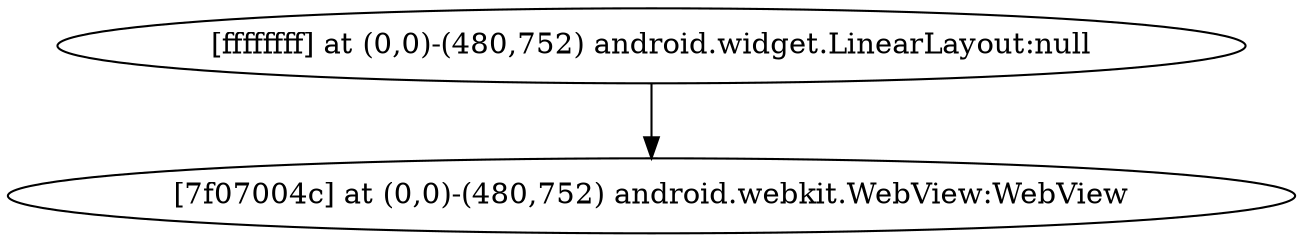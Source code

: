 strict digraph G {
  1 [ label="[ffffffff] at (0,0)-(480,752) android.widget.LinearLayout:null" ];
  2 [ label="[7f07004c] at (0,0)-(480,752) android.webkit.WebView:WebView" ];
  1 -> 2;
}
